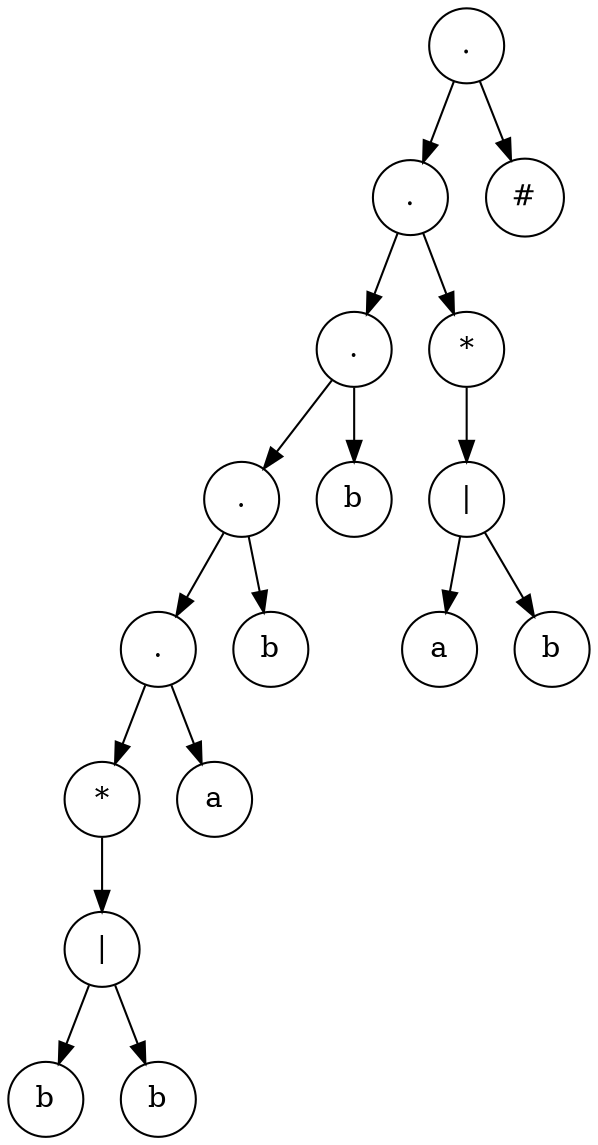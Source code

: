 // resultado
digraph treeDFADirect {
	graph [rankdir=TB]
	2107392527952 [label="." shape=circle]
	2107392527856 [label="." shape=circle]
	2107392527616 [label="." shape=circle]
	2107392527136 [label="." shape=circle]
	2107392527232 [label="." shape=circle]
	2107392525312 [label="*" shape=circle]
	2107392525264 [label="|" shape=circle]
	2107392526032 [label=b shape=circle]
	2107392525264 -> 2107392526032
	2107392526128 [label=b shape=circle]
	2107392525264 -> 2107392526128
	2107392525312 -> 2107392525264
	2107392527232 -> 2107392525312
	2107392526512 [label=a shape=circle]
	2107392527232 -> 2107392526512
	2107392527136 -> 2107392527232
	2107392526416 [label=b shape=circle]
	2107392527136 -> 2107392526416
	2107392527616 -> 2107392527136
	2107392525792 [label=b shape=circle]
	2107392527616 -> 2107392525792
	2107392527856 -> 2107392527616
	2107392527808 [label="*" shape=circle]
	2107392527760 [label="|" shape=circle]
	2107392527664 [label=a shape=circle]
	2107392527760 -> 2107392527664
	2107392527712 [label=b shape=circle]
	2107392527760 -> 2107392527712
	2107392527808 -> 2107392527760
	2107392527856 -> 2107392527808
	2107392527952 -> 2107392527856
	2107392527904 [label="#" shape=circle]
	2107392527952 -> 2107392527904
}

